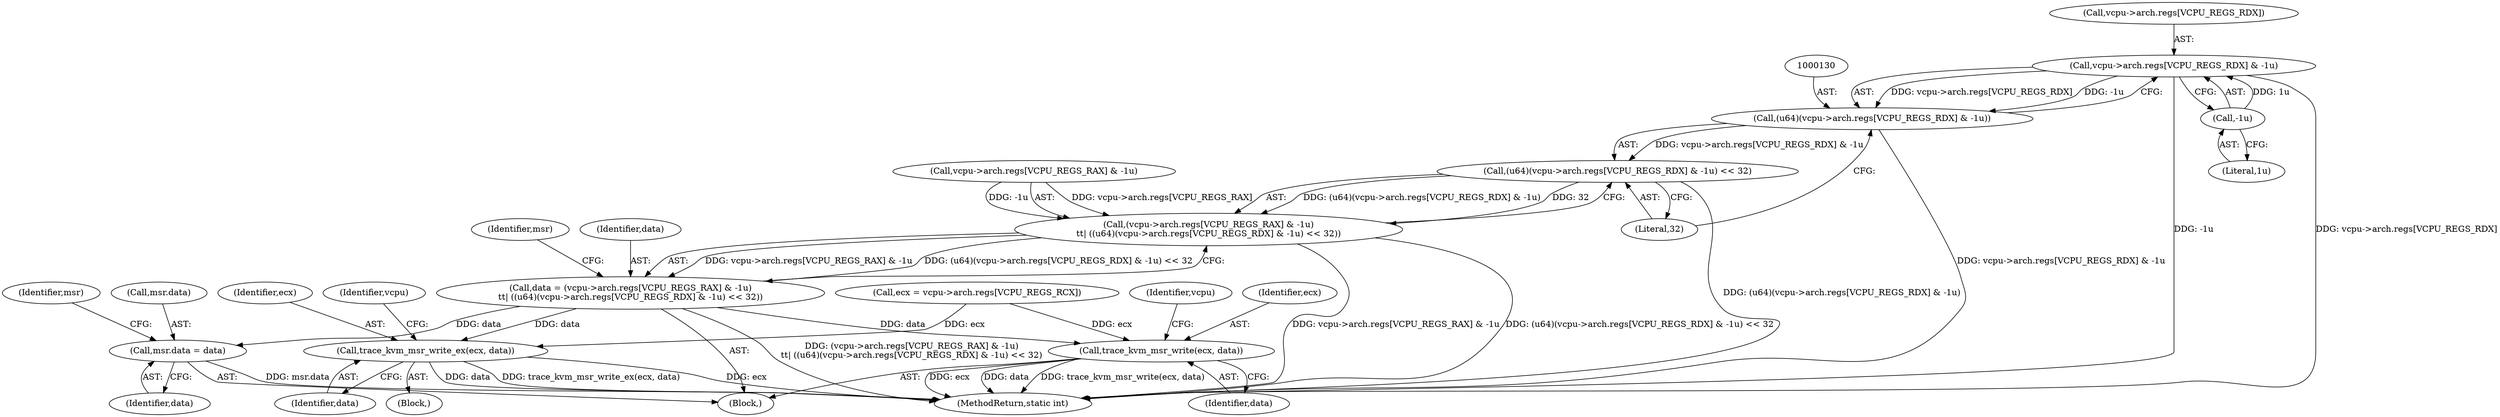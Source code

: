 digraph "0_linux_854e8bb1aa06c578c2c9145fa6bfe3680ef63b23_0@array" {
"1000131" [label="(Call,vcpu->arch.regs[VCPU_REGS_RDX] & -1u)"];
"1000139" [label="(Call,-1u)"];
"1000129" [label="(Call,(u64)(vcpu->arch.regs[VCPU_REGS_RDX] & -1u))"];
"1000128" [label="(Call,(u64)(vcpu->arch.regs[VCPU_REGS_RDX] & -1u) << 32)"];
"1000117" [label="(Call,(vcpu->arch.regs[VCPU_REGS_RAX] & -1u)\n\t\t| ((u64)(vcpu->arch.regs[VCPU_REGS_RDX] & -1u) << 32))"];
"1000115" [label="(Call,data = (vcpu->arch.regs[VCPU_REGS_RAX] & -1u)\n\t\t| ((u64)(vcpu->arch.regs[VCPU_REGS_RDX] & -1u) << 32))"];
"1000142" [label="(Call,msr.data = data)"];
"1000165" [label="(Call,trace_kvm_msr_write_ex(ecx, data))"];
"1000173" [label="(Call,trace_kvm_msr_write(ecx, data))"];
"1000128" [label="(Call,(u64)(vcpu->arch.regs[VCPU_REGS_RDX] & -1u) << 32)"];
"1000142" [label="(Call,msr.data = data)"];
"1000175" [label="(Identifier,data)"];
"1000117" [label="(Call,(vcpu->arch.regs[VCPU_REGS_RAX] & -1u)\n\t\t| ((u64)(vcpu->arch.regs[VCPU_REGS_RDX] & -1u) << 32))"];
"1000149" [label="(Identifier,msr)"];
"1000169" [label="(Identifier,vcpu)"];
"1000139" [label="(Call,-1u)"];
"1000174" [label="(Identifier,ecx)"];
"1000166" [label="(Identifier,ecx)"];
"1000140" [label="(Literal,1u)"];
"1000180" [label="(MethodReturn,static int)"];
"1000177" [label="(Identifier,vcpu)"];
"1000131" [label="(Call,vcpu->arch.regs[VCPU_REGS_RDX] & -1u)"];
"1000144" [label="(Identifier,msr)"];
"1000143" [label="(Call,msr.data)"];
"1000116" [label="(Identifier,data)"];
"1000164" [label="(Block,)"];
"1000173" [label="(Call,trace_kvm_msr_write(ecx, data))"];
"1000132" [label="(Call,vcpu->arch.regs[VCPU_REGS_RDX])"];
"1000118" [label="(Call,vcpu->arch.regs[VCPU_REGS_RAX] & -1u)"];
"1000165" [label="(Call,trace_kvm_msr_write_ex(ecx, data))"];
"1000115" [label="(Call,data = (vcpu->arch.regs[VCPU_REGS_RAX] & -1u)\n\t\t| ((u64)(vcpu->arch.regs[VCPU_REGS_RDX] & -1u) << 32))"];
"1000146" [label="(Identifier,data)"];
"1000141" [label="(Literal,32)"];
"1000105" [label="(Call,ecx = vcpu->arch.regs[VCPU_REGS_RCX])"];
"1000129" [label="(Call,(u64)(vcpu->arch.regs[VCPU_REGS_RDX] & -1u))"];
"1000167" [label="(Identifier,data)"];
"1000102" [label="(Block,)"];
"1000131" -> "1000129"  [label="AST: "];
"1000131" -> "1000139"  [label="CFG: "];
"1000132" -> "1000131"  [label="AST: "];
"1000139" -> "1000131"  [label="AST: "];
"1000129" -> "1000131"  [label="CFG: "];
"1000131" -> "1000180"  [label="DDG: vcpu->arch.regs[VCPU_REGS_RDX]"];
"1000131" -> "1000180"  [label="DDG: -1u"];
"1000131" -> "1000129"  [label="DDG: vcpu->arch.regs[VCPU_REGS_RDX]"];
"1000131" -> "1000129"  [label="DDG: -1u"];
"1000139" -> "1000131"  [label="DDG: 1u"];
"1000139" -> "1000140"  [label="CFG: "];
"1000140" -> "1000139"  [label="AST: "];
"1000129" -> "1000128"  [label="AST: "];
"1000130" -> "1000129"  [label="AST: "];
"1000141" -> "1000129"  [label="CFG: "];
"1000129" -> "1000180"  [label="DDG: vcpu->arch.regs[VCPU_REGS_RDX] & -1u"];
"1000129" -> "1000128"  [label="DDG: vcpu->arch.regs[VCPU_REGS_RDX] & -1u"];
"1000128" -> "1000117"  [label="AST: "];
"1000128" -> "1000141"  [label="CFG: "];
"1000141" -> "1000128"  [label="AST: "];
"1000117" -> "1000128"  [label="CFG: "];
"1000128" -> "1000180"  [label="DDG: (u64)(vcpu->arch.regs[VCPU_REGS_RDX] & -1u)"];
"1000128" -> "1000117"  [label="DDG: (u64)(vcpu->arch.regs[VCPU_REGS_RDX] & -1u)"];
"1000128" -> "1000117"  [label="DDG: 32"];
"1000117" -> "1000115"  [label="AST: "];
"1000118" -> "1000117"  [label="AST: "];
"1000115" -> "1000117"  [label="CFG: "];
"1000117" -> "1000180"  [label="DDG: vcpu->arch.regs[VCPU_REGS_RAX] & -1u"];
"1000117" -> "1000180"  [label="DDG: (u64)(vcpu->arch.regs[VCPU_REGS_RDX] & -1u) << 32"];
"1000117" -> "1000115"  [label="DDG: vcpu->arch.regs[VCPU_REGS_RAX] & -1u"];
"1000117" -> "1000115"  [label="DDG: (u64)(vcpu->arch.regs[VCPU_REGS_RDX] & -1u) << 32"];
"1000118" -> "1000117"  [label="DDG: vcpu->arch.regs[VCPU_REGS_RAX]"];
"1000118" -> "1000117"  [label="DDG: -1u"];
"1000115" -> "1000102"  [label="AST: "];
"1000116" -> "1000115"  [label="AST: "];
"1000144" -> "1000115"  [label="CFG: "];
"1000115" -> "1000180"  [label="DDG: (vcpu->arch.regs[VCPU_REGS_RAX] & -1u)\n\t\t| ((u64)(vcpu->arch.regs[VCPU_REGS_RDX] & -1u) << 32)"];
"1000115" -> "1000142"  [label="DDG: data"];
"1000115" -> "1000165"  [label="DDG: data"];
"1000115" -> "1000173"  [label="DDG: data"];
"1000142" -> "1000102"  [label="AST: "];
"1000142" -> "1000146"  [label="CFG: "];
"1000143" -> "1000142"  [label="AST: "];
"1000146" -> "1000142"  [label="AST: "];
"1000149" -> "1000142"  [label="CFG: "];
"1000142" -> "1000180"  [label="DDG: msr.data"];
"1000165" -> "1000164"  [label="AST: "];
"1000165" -> "1000167"  [label="CFG: "];
"1000166" -> "1000165"  [label="AST: "];
"1000167" -> "1000165"  [label="AST: "];
"1000169" -> "1000165"  [label="CFG: "];
"1000165" -> "1000180"  [label="DDG: ecx"];
"1000165" -> "1000180"  [label="DDG: data"];
"1000165" -> "1000180"  [label="DDG: trace_kvm_msr_write_ex(ecx, data)"];
"1000105" -> "1000165"  [label="DDG: ecx"];
"1000173" -> "1000102"  [label="AST: "];
"1000173" -> "1000175"  [label="CFG: "];
"1000174" -> "1000173"  [label="AST: "];
"1000175" -> "1000173"  [label="AST: "];
"1000177" -> "1000173"  [label="CFG: "];
"1000173" -> "1000180"  [label="DDG: trace_kvm_msr_write(ecx, data)"];
"1000173" -> "1000180"  [label="DDG: ecx"];
"1000173" -> "1000180"  [label="DDG: data"];
"1000105" -> "1000173"  [label="DDG: ecx"];
}

